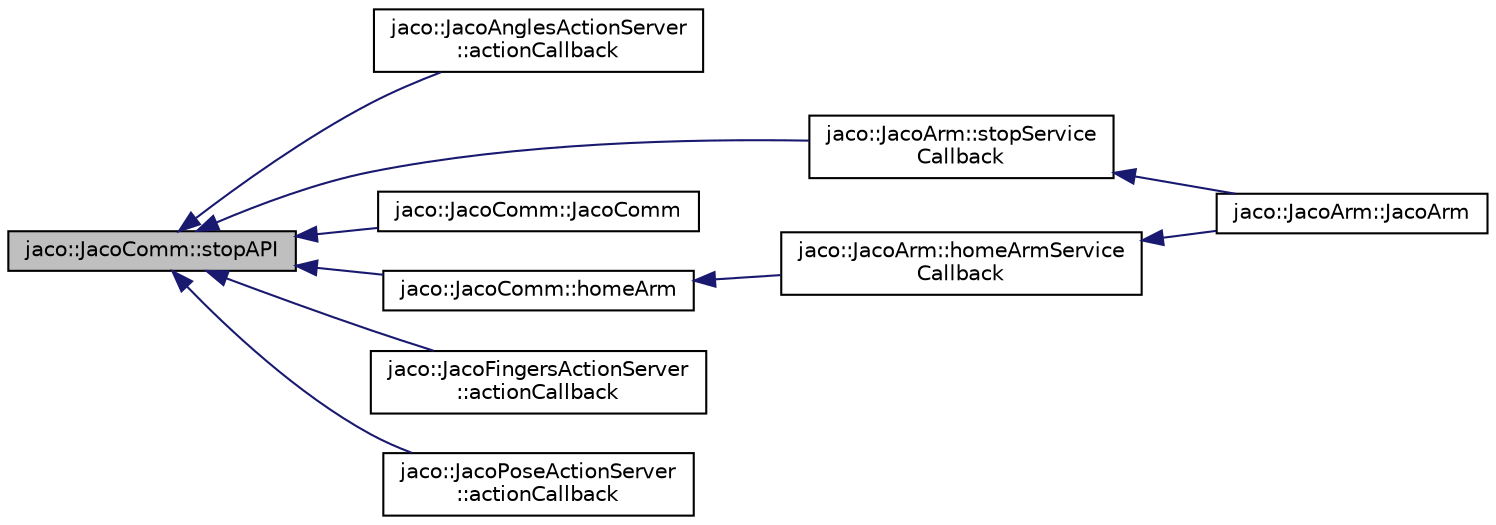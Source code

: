 digraph "jaco::JacoComm::stopAPI"
{
  edge [fontname="Helvetica",fontsize="10",labelfontname="Helvetica",labelfontsize="10"];
  node [fontname="Helvetica",fontsize="10",shape=record];
  rankdir="LR";
  Node1 [label="jaco::JacoComm::stopAPI",height=0.2,width=0.4,color="black", fillcolor="grey75", style="filled", fontcolor="black"];
  Node1 -> Node2 [dir="back",color="midnightblue",fontsize="10",style="solid"];
  Node2 [label="jaco::JacoAnglesActionServer\l::actionCallback",height=0.2,width=0.4,color="black", fillcolor="white", style="filled",URL="$classjaco_1_1_jaco_angles_action_server.html#a3a3da8fd412f2311534246d2287a5b90"];
  Node1 -> Node3 [dir="back",color="midnightblue",fontsize="10",style="solid"];
  Node3 [label="jaco::JacoArm::stopService\lCallback",height=0.2,width=0.4,color="black", fillcolor="white", style="filled",URL="$classjaco_1_1_jaco_arm.html#a14ddcea579804fbbd3fb11643bc91e78",tooltip="Handler for \"stop\" service. "];
  Node3 -> Node4 [dir="back",color="midnightblue",fontsize="10",style="solid"];
  Node4 [label="jaco::JacoArm::JacoArm",height=0.2,width=0.4,color="black", fillcolor="white", style="filled",URL="$classjaco_1_1_jaco_arm.html#ab29d25cb3b4bafdc523cbe271c801681"];
  Node1 -> Node5 [dir="back",color="midnightblue",fontsize="10",style="solid"];
  Node5 [label="jaco::JacoComm::JacoComm",height=0.2,width=0.4,color="black", fillcolor="white", style="filled",URL="$classjaco_1_1_jaco_comm.html#acdf234ee7f30cf5ead4f41beb3481521"];
  Node1 -> Node6 [dir="back",color="midnightblue",fontsize="10",style="solid"];
  Node6 [label="jaco::JacoComm::homeArm",height=0.2,width=0.4,color="black", fillcolor="white", style="filled",URL="$classjaco_1_1_jaco_comm.html#a38c69b22bc293afd3f27eff9179dec4c",tooltip="Send the arm to the \"home\" position. "];
  Node6 -> Node7 [dir="back",color="midnightblue",fontsize="10",style="solid"];
  Node7 [label="jaco::JacoArm::homeArmService\lCallback",height=0.2,width=0.4,color="black", fillcolor="white", style="filled",URL="$classjaco_1_1_jaco_arm.html#a0296802ee4994977c35532077dd28a44"];
  Node7 -> Node4 [dir="back",color="midnightblue",fontsize="10",style="solid"];
  Node1 -> Node8 [dir="back",color="midnightblue",fontsize="10",style="solid"];
  Node8 [label="jaco::JacoFingersActionServer\l::actionCallback",height=0.2,width=0.4,color="black", fillcolor="white", style="filled",URL="$classjaco_1_1_jaco_fingers_action_server.html#a642f494b27d513457e9f29de7a4b31b6"];
  Node1 -> Node9 [dir="back",color="midnightblue",fontsize="10",style="solid"];
  Node9 [label="jaco::JacoPoseActionServer\l::actionCallback",height=0.2,width=0.4,color="black", fillcolor="white", style="filled",URL="$classjaco_1_1_jaco_pose_action_server.html#a82396bb5f219f54518a80493bfd38f26"];
}
